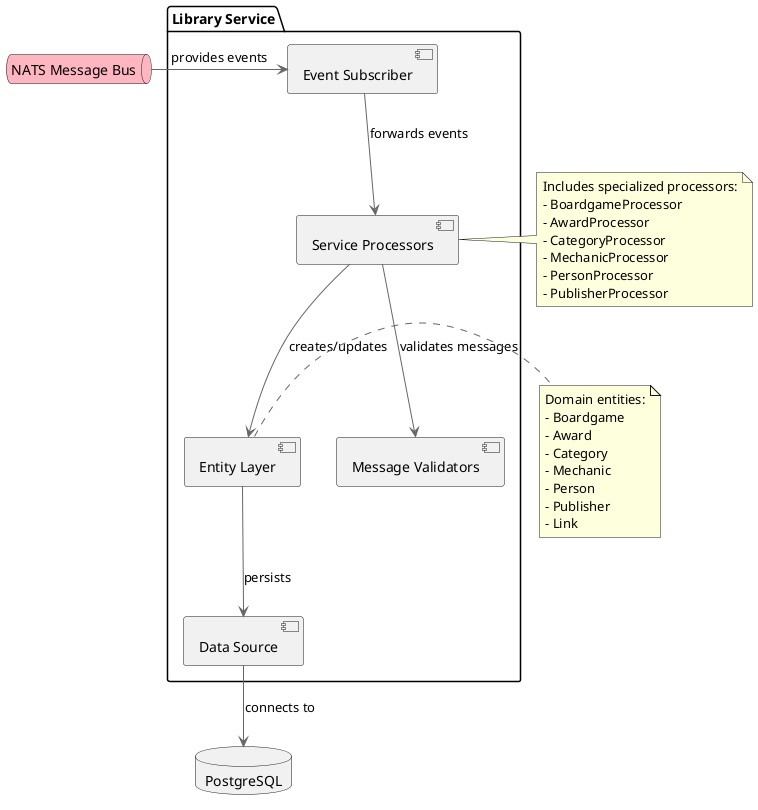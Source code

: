 @startuml "Library Service - Component Overview"
!define ICONURL https://raw.githubusercontent.com/tupadr3/plantuml-icon-font-sprites/v2.4.0

skinparam componentStyle uml2
skinparam backgroundColor white
skinparam ArrowColor #666666

package "Library Service" {
  [Data Source] as DataSource
  [Entity Layer] as Entities
  [Event Subscriber] as Subscriber
  [Service Processors] as Processors
  [Message Validators] as Validators
  
  Subscriber -down-> Processors : "forwards events"
  Processors -down-> Validators : "validates messages"
  Processors -down-> Entities : "creates/updates"
  Entities -down-> DataSource : "persists"
}

queue "NATS Message Bus" as NATS #LightPink

NATS -right-> Subscriber : "provides events"

database "PostgreSQL" as PostgresDB
DataSource -down-> PostgresDB : "connects to"

note right of Processors
  Includes specialized processors:
  - BoardgameProcessor
  - AwardProcessor
  - CategoryProcessor
  - MechanicProcessor
  - PersonProcessor
  - PublisherProcessor
end note

note right of Entities
  Domain entities:
  - Boardgame
  - Award
  - Category
  - Mechanic
  - Person
  - Publisher
  - Link
end note

@enduml